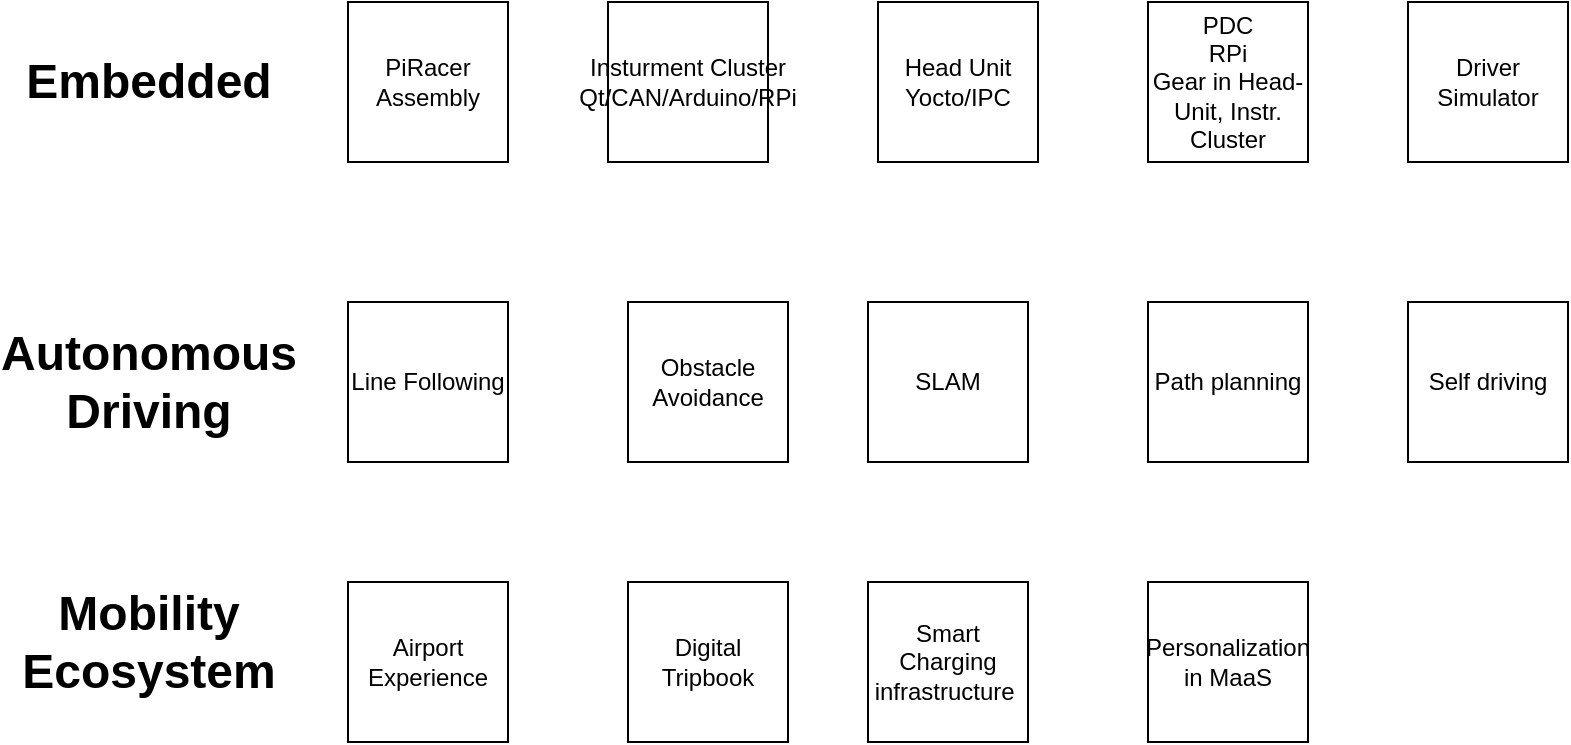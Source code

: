 <mxfile version="20.8.10" type="github" pages="2">
  <diagram name="SEA:ME" id="uRKl7_90KI2oCN6sLFnV">
    <mxGraphModel dx="2210" dy="775" grid="1" gridSize="10" guides="1" tooltips="1" connect="1" arrows="1" fold="1" page="1" pageScale="1" pageWidth="850" pageHeight="1100" math="0" shadow="0">
      <root>
        <mxCell id="0" />
        <mxCell id="1" parent="0" />
        <mxCell id="IBw9hKUygagr6fQvgN9t-1" value="PiRacer Assembly" style="whiteSpace=wrap;html=1;aspect=fixed;" vertex="1" parent="1">
          <mxGeometry x="120" y="160" width="80" height="80" as="geometry" />
        </mxCell>
        <mxCell id="IBw9hKUygagr6fQvgN9t-2" value="Insturment Cluster&lt;br&gt;Qt/CAN/Arduino/RPi" style="whiteSpace=wrap;html=1;aspect=fixed;" vertex="1" parent="1">
          <mxGeometry x="250" y="160" width="80" height="80" as="geometry" />
        </mxCell>
        <mxCell id="IBw9hKUygagr6fQvgN9t-3" value="Head Unit&lt;br&gt;Yocto/IPC" style="whiteSpace=wrap;html=1;aspect=fixed;" vertex="1" parent="1">
          <mxGeometry x="385" y="160" width="80" height="80" as="geometry" />
        </mxCell>
        <mxCell id="IBw9hKUygagr6fQvgN9t-4" value="PDC&lt;br&gt;RPi&lt;br&gt;Gear in Head-Unit, Instr. Cluster" style="whiteSpace=wrap;html=1;aspect=fixed;" vertex="1" parent="1">
          <mxGeometry x="520" y="160" width="80" height="80" as="geometry" />
        </mxCell>
        <mxCell id="IBw9hKUygagr6fQvgN9t-5" value="Driver Simulator" style="whiteSpace=wrap;html=1;aspect=fixed;" vertex="1" parent="1">
          <mxGeometry x="650" y="160" width="80" height="80" as="geometry" />
        </mxCell>
        <mxCell id="IBw9hKUygagr6fQvgN9t-6" value="Line Following" style="whiteSpace=wrap;html=1;aspect=fixed;" vertex="1" parent="1">
          <mxGeometry x="120" y="310" width="80" height="80" as="geometry" />
        </mxCell>
        <mxCell id="IBw9hKUygagr6fQvgN9t-7" value="Obstacle Avoidance" style="whiteSpace=wrap;html=1;aspect=fixed;" vertex="1" parent="1">
          <mxGeometry x="260" y="310" width="80" height="80" as="geometry" />
        </mxCell>
        <mxCell id="IBw9hKUygagr6fQvgN9t-8" value="SLAM" style="whiteSpace=wrap;html=1;aspect=fixed;" vertex="1" parent="1">
          <mxGeometry x="380" y="310" width="80" height="80" as="geometry" />
        </mxCell>
        <mxCell id="IBw9hKUygagr6fQvgN9t-9" value="Path planning" style="whiteSpace=wrap;html=1;aspect=fixed;" vertex="1" parent="1">
          <mxGeometry x="520" y="310" width="80" height="80" as="geometry" />
        </mxCell>
        <mxCell id="IBw9hKUygagr6fQvgN9t-10" value="Self driving" style="whiteSpace=wrap;html=1;aspect=fixed;" vertex="1" parent="1">
          <mxGeometry x="650" y="310" width="80" height="80" as="geometry" />
        </mxCell>
        <mxCell id="IBw9hKUygagr6fQvgN9t-11" value="Airport Experience" style="whiteSpace=wrap;html=1;aspect=fixed;" vertex="1" parent="1">
          <mxGeometry x="120" y="450" width="80" height="80" as="geometry" />
        </mxCell>
        <mxCell id="IBw9hKUygagr6fQvgN9t-12" value="Digital Tripbook" style="whiteSpace=wrap;html=1;aspect=fixed;" vertex="1" parent="1">
          <mxGeometry x="260" y="450" width="80" height="80" as="geometry" />
        </mxCell>
        <mxCell id="IBw9hKUygagr6fQvgN9t-13" value="Smart Charging infrastructure&amp;nbsp;" style="whiteSpace=wrap;html=1;aspect=fixed;" vertex="1" parent="1">
          <mxGeometry x="380" y="450" width="80" height="80" as="geometry" />
        </mxCell>
        <mxCell id="IBw9hKUygagr6fQvgN9t-14" value="Personalization in MaaS" style="whiteSpace=wrap;html=1;aspect=fixed;" vertex="1" parent="1">
          <mxGeometry x="520" y="450" width="80" height="80" as="geometry" />
        </mxCell>
        <mxCell id="IBw9hKUygagr6fQvgN9t-15" value="Embedded" style="text;strokeColor=none;fillColor=none;html=1;fontSize=24;fontStyle=1;verticalAlign=middle;align=center;" vertex="1" parent="1">
          <mxGeometry x="-30" y="180" width="100" height="40" as="geometry" />
        </mxCell>
        <mxCell id="IBw9hKUygagr6fQvgN9t-16" value="Autonomous&lt;br&gt;Driving" style="text;strokeColor=none;fillColor=none;html=1;fontSize=24;fontStyle=1;verticalAlign=middle;align=center;" vertex="1" parent="1">
          <mxGeometry x="-30" y="330" width="100" height="40" as="geometry" />
        </mxCell>
        <mxCell id="IBw9hKUygagr6fQvgN9t-17" value="Mobility&lt;br&gt;Ecosystem" style="text;strokeColor=none;fillColor=none;html=1;fontSize=24;fontStyle=1;verticalAlign=middle;align=center;" vertex="1" parent="1">
          <mxGeometry x="-30" y="460" width="100" height="40" as="geometry" />
        </mxCell>
      </root>
    </mxGraphModel>
  </diagram>
  <diagram id="8XyyZ3_nN8_fZQZVOmeG" name="42Mob">
    <mxGraphModel dx="1360" dy="775" grid="1" gridSize="10" guides="1" tooltips="1" connect="1" arrows="1" fold="1" page="1" pageScale="1" pageWidth="850" pageHeight="1100" math="0" shadow="0">
      <root>
        <mxCell id="0" />
        <mxCell id="1" parent="0" />
      </root>
    </mxGraphModel>
  </diagram>
</mxfile>
